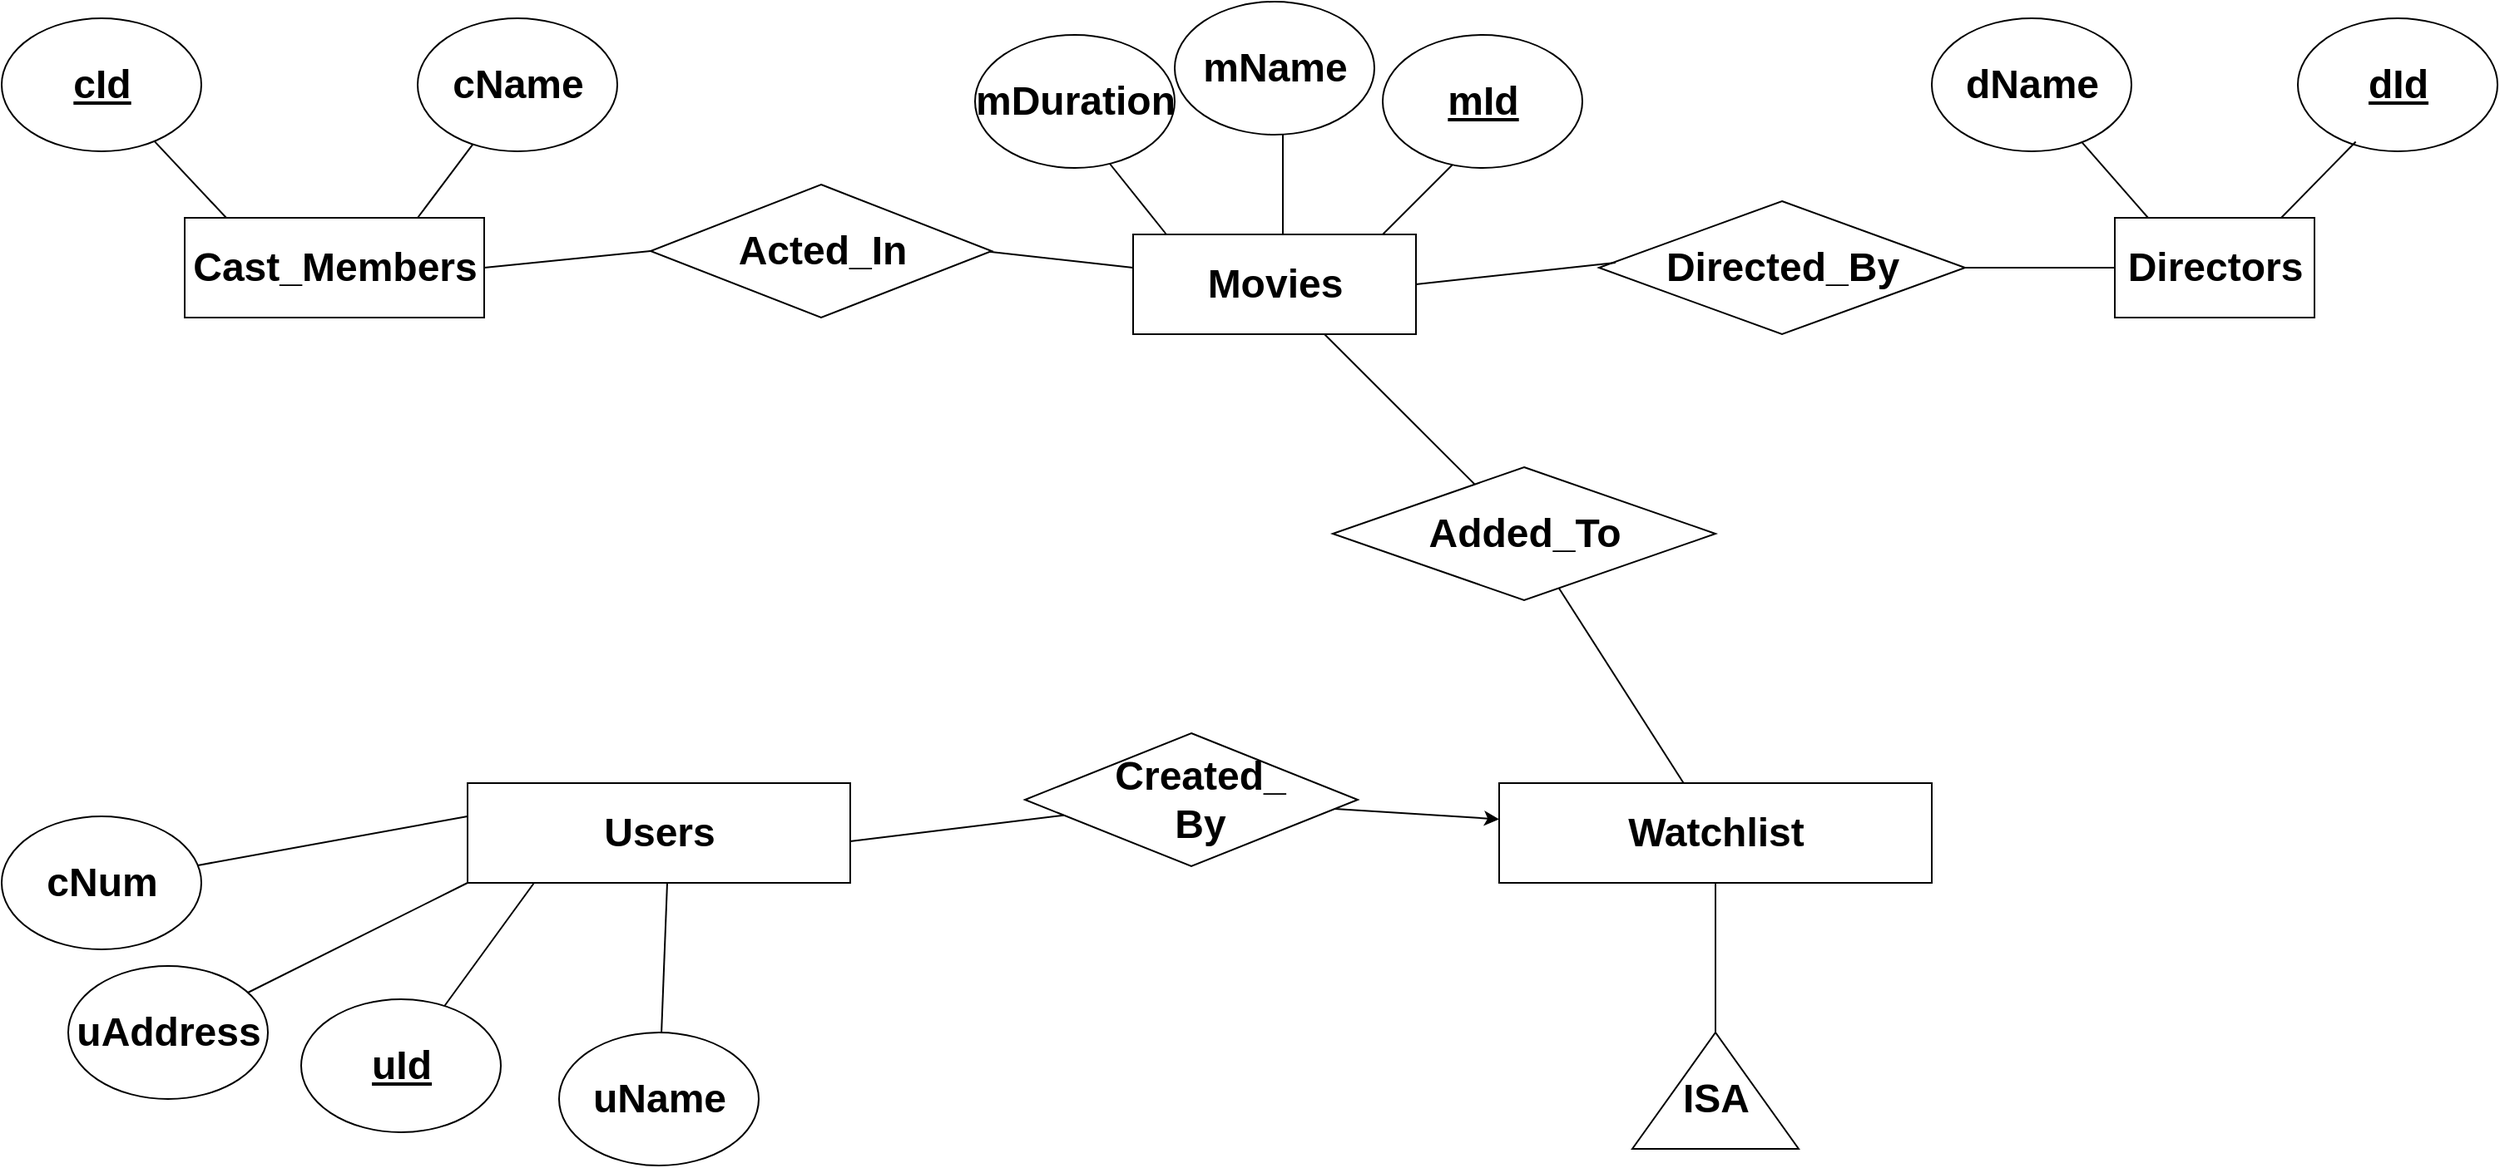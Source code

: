 <mxfile version="26.0.8">
  <diagram id="R2lEEEUBdFMjLlhIrx00" name="Page-1">
    <mxGraphModel dx="2759" dy="1013" grid="1" gridSize="10" guides="1" tooltips="1" connect="1" arrows="1" fold="1" page="1" pageScale="1" pageWidth="850" pageHeight="1100" math="0" shadow="0" extFonts="Permanent Marker^https://fonts.googleapis.com/css?family=Permanent+Marker">
      <root>
        <mxCell id="0" />
        <mxCell id="1" parent="0" />
        <mxCell id="2kyyC0OLafyG5U_MLPPI-2" value="" style="rounded=0;whiteSpace=wrap;html=1;" parent="1" vertex="1">
          <mxGeometry x="120" y="180" width="170" height="60" as="geometry" />
        </mxCell>
        <mxCell id="2kyyC0OLafyG5U_MLPPI-3" value="Movies" style="text;strokeColor=none;fillColor=none;html=1;fontSize=24;fontStyle=1;verticalAlign=middle;align=center;" parent="1" vertex="1">
          <mxGeometry x="155" y="190" width="100" height="40" as="geometry" />
        </mxCell>
        <mxCell id="2kyyC0OLafyG5U_MLPPI-4" value="" style="endArrow=none;html=1;rounded=0;" parent="1" edge="1">
          <mxGeometry width="50" height="50" relative="1" as="geometry">
            <mxPoint x="270" y="180" as="sourcePoint" />
            <mxPoint x="320" y="130" as="targetPoint" />
          </mxGeometry>
        </mxCell>
        <mxCell id="2kyyC0OLafyG5U_MLPPI-5" value="" style="endArrow=none;html=1;rounded=0;" parent="1" edge="1">
          <mxGeometry width="50" height="50" relative="1" as="geometry">
            <mxPoint x="210" y="180" as="sourcePoint" />
            <mxPoint x="210" y="110" as="targetPoint" />
          </mxGeometry>
        </mxCell>
        <mxCell id="2kyyC0OLafyG5U_MLPPI-6" value="" style="endArrow=none;html=1;rounded=0;" parent="1" edge="1">
          <mxGeometry width="50" height="50" relative="1" as="geometry">
            <mxPoint x="140" y="180" as="sourcePoint" />
            <mxPoint x="100" y="130" as="targetPoint" />
          </mxGeometry>
        </mxCell>
        <mxCell id="2kyyC0OLafyG5U_MLPPI-7" value="" style="ellipse;whiteSpace=wrap;html=1;strokeWidth=1;" parent="1" vertex="1">
          <mxGeometry x="270" y="60" width="120" height="80" as="geometry" />
        </mxCell>
        <mxCell id="2kyyC0OLafyG5U_MLPPI-8" value="&lt;u&gt;mId&lt;/u&gt;" style="text;strokeColor=none;fillColor=none;html=1;fontSize=24;fontStyle=1;verticalAlign=middle;align=center;" parent="1" vertex="1">
          <mxGeometry x="280" y="80" width="100" height="40" as="geometry" />
        </mxCell>
        <mxCell id="2kyyC0OLafyG5U_MLPPI-9" value="" style="ellipse;whiteSpace=wrap;html=1;" parent="1" vertex="1">
          <mxGeometry x="145" y="40" width="120" height="80" as="geometry" />
        </mxCell>
        <mxCell id="2kyyC0OLafyG5U_MLPPI-11" value="mName" style="text;strokeColor=none;fillColor=none;html=1;fontSize=24;fontStyle=1;verticalAlign=middle;align=center;" parent="1" vertex="1">
          <mxGeometry x="155" y="60" width="100" height="40" as="geometry" />
        </mxCell>
        <mxCell id="2kyyC0OLafyG5U_MLPPI-13" value="" style="ellipse;whiteSpace=wrap;html=1;" parent="1" vertex="1">
          <mxGeometry x="25" y="60" width="120" height="80" as="geometry" />
        </mxCell>
        <mxCell id="2kyyC0OLafyG5U_MLPPI-12" value="mDuration" style="text;strokeColor=none;fillColor=none;html=1;fontSize=24;fontStyle=1;verticalAlign=middle;align=center;" parent="1" vertex="1">
          <mxGeometry x="35" y="80" width="100" height="40" as="geometry" />
        </mxCell>
        <mxCell id="2kyyC0OLafyG5U_MLPPI-15" value="" style="rhombus;whiteSpace=wrap;html=1;" parent="1" vertex="1">
          <mxGeometry x="400" y="160" width="220" height="80" as="geometry" />
        </mxCell>
        <mxCell id="2kyyC0OLafyG5U_MLPPI-16" value="Directed_&lt;span style=&quot;background-color: transparent; color: light-dark(rgb(0, 0, 0), rgb(255, 255, 255));&quot;&gt;By&lt;/span&gt;" style="text;strokeColor=none;fillColor=none;html=1;fontSize=24;fontStyle=1;verticalAlign=middle;align=center;" parent="1" vertex="1">
          <mxGeometry x="460" y="180" width="100" height="40" as="geometry" />
        </mxCell>
        <mxCell id="2kyyC0OLafyG5U_MLPPI-18" value="" style="endArrow=none;html=1;rounded=0;entryX=0.045;entryY=0.463;entryDx=0;entryDy=0;entryPerimeter=0;" parent="1" target="2kyyC0OLafyG5U_MLPPI-15" edge="1">
          <mxGeometry width="50" height="50" relative="1" as="geometry">
            <mxPoint x="290" y="210" as="sourcePoint" />
            <mxPoint x="340" y="160" as="targetPoint" />
          </mxGeometry>
        </mxCell>
        <mxCell id="2kyyC0OLafyG5U_MLPPI-19" value="" style="rounded=0;whiteSpace=wrap;html=1;" parent="1" vertex="1">
          <mxGeometry x="710" y="170" width="120" height="60" as="geometry" />
        </mxCell>
        <mxCell id="2kyyC0OLafyG5U_MLPPI-20" value="Directors" style="text;strokeColor=none;fillColor=none;html=1;fontSize=24;fontStyle=1;verticalAlign=middle;align=center;" parent="1" vertex="1">
          <mxGeometry x="720" y="180" width="100" height="40" as="geometry" />
        </mxCell>
        <mxCell id="2kyyC0OLafyG5U_MLPPI-21" value="" style="endArrow=none;html=1;rounded=0;entryX=0;entryY=0.5;entryDx=0;entryDy=0;" parent="1" target="2kyyC0OLafyG5U_MLPPI-19" edge="1">
          <mxGeometry width="50" height="50" relative="1" as="geometry">
            <mxPoint x="620" y="200" as="sourcePoint" />
            <mxPoint x="670" y="150" as="targetPoint" />
          </mxGeometry>
        </mxCell>
        <mxCell id="2kyyC0OLafyG5U_MLPPI-22" value="" style="ellipse;whiteSpace=wrap;html=1;" parent="1" vertex="1">
          <mxGeometry x="600" y="50" width="120" height="80" as="geometry" />
        </mxCell>
        <mxCell id="2kyyC0OLafyG5U_MLPPI-23" value="dName" style="text;strokeColor=none;fillColor=none;html=1;fontSize=24;fontStyle=1;verticalAlign=middle;align=center;" parent="1" vertex="1">
          <mxGeometry x="610" y="70" width="100" height="40" as="geometry" />
        </mxCell>
        <mxCell id="2kyyC0OLafyG5U_MLPPI-24" value="" style="ellipse;whiteSpace=wrap;html=1;" parent="1" vertex="1">
          <mxGeometry x="820" y="50" width="120" height="80" as="geometry" />
        </mxCell>
        <mxCell id="2kyyC0OLafyG5U_MLPPI-25" value="&lt;u&gt;dId&lt;/u&gt;" style="text;strokeColor=none;fillColor=none;html=1;fontSize=24;fontStyle=1;verticalAlign=middle;align=center;" parent="1" vertex="1">
          <mxGeometry x="830" y="70" width="100" height="40" as="geometry" />
        </mxCell>
        <mxCell id="2kyyC0OLafyG5U_MLPPI-26" value="" style="endArrow=none;html=1;rounded=0;entryX=0.29;entryY=0.928;entryDx=0;entryDy=0;entryPerimeter=0;" parent="1" target="2kyyC0OLafyG5U_MLPPI-24" edge="1">
          <mxGeometry width="50" height="50" relative="1" as="geometry">
            <mxPoint x="810" y="170" as="sourcePoint" />
            <mxPoint x="850" y="130" as="targetPoint" />
          </mxGeometry>
        </mxCell>
        <mxCell id="2kyyC0OLafyG5U_MLPPI-27" value="" style="endArrow=none;html=1;rounded=0;" parent="1" target="2kyyC0OLafyG5U_MLPPI-22" edge="1">
          <mxGeometry width="50" height="50" relative="1" as="geometry">
            <mxPoint x="730" y="170" as="sourcePoint" />
            <mxPoint x="780" y="120" as="targetPoint" />
          </mxGeometry>
        </mxCell>
        <mxCell id="2kyyC0OLafyG5U_MLPPI-28" value="" style="endArrow=none;html=1;rounded=0;" parent="1" edge="1">
          <mxGeometry width="50" height="50" relative="1" as="geometry">
            <mxPoint x="30" y="190" as="sourcePoint" />
            <mxPoint x="120" y="200" as="targetPoint" />
          </mxGeometry>
        </mxCell>
        <mxCell id="2kyyC0OLafyG5U_MLPPI-29" value="" style="rhombus;whiteSpace=wrap;html=1;" parent="1" vertex="1">
          <mxGeometry x="-170" y="150" width="205" height="80" as="geometry" />
        </mxCell>
        <mxCell id="2kyyC0OLafyG5U_MLPPI-30" value="Acted_&lt;span style=&quot;background-color: transparent; color: light-dark(rgb(0, 0, 0), rgb(255, 255, 255));&quot;&gt;In&lt;/span&gt;" style="text;strokeColor=none;fillColor=none;html=1;fontSize=24;fontStyle=1;verticalAlign=middle;align=center;" parent="1" vertex="1">
          <mxGeometry x="-117.5" y="170" width="100" height="40" as="geometry" />
        </mxCell>
        <mxCell id="2kyyC0OLafyG5U_MLPPI-31" value="" style="endArrow=none;html=1;rounded=0;" parent="1" edge="1">
          <mxGeometry width="50" height="50" relative="1" as="geometry">
            <mxPoint x="-270" y="200" as="sourcePoint" />
            <mxPoint x="-170" y="190" as="targetPoint" />
          </mxGeometry>
        </mxCell>
        <mxCell id="2kyyC0OLafyG5U_MLPPI-32" value="" style="rounded=0;whiteSpace=wrap;html=1;" parent="1" vertex="1">
          <mxGeometry x="-450" y="170" width="180" height="60" as="geometry" />
        </mxCell>
        <mxCell id="2kyyC0OLafyG5U_MLPPI-33" value="Cast_Members" style="text;strokeColor=none;fillColor=none;html=1;fontSize=24;fontStyle=1;verticalAlign=middle;align=center;" parent="1" vertex="1">
          <mxGeometry x="-410" y="180" width="100" height="40" as="geometry" />
        </mxCell>
        <mxCell id="2kyyC0OLafyG5U_MLPPI-34" value="" style="ellipse;whiteSpace=wrap;html=1;" parent="1" vertex="1">
          <mxGeometry x="-560" y="50" width="120" height="80" as="geometry" />
        </mxCell>
        <mxCell id="2kyyC0OLafyG5U_MLPPI-35" value="&lt;u&gt;cId&lt;/u&gt;" style="text;strokeColor=none;fillColor=none;html=1;fontSize=24;fontStyle=1;verticalAlign=middle;align=center;" parent="1" vertex="1">
          <mxGeometry x="-550" y="70" width="100" height="40" as="geometry" />
        </mxCell>
        <mxCell id="2kyyC0OLafyG5U_MLPPI-36" value="" style="ellipse;whiteSpace=wrap;html=1;" parent="1" vertex="1">
          <mxGeometry x="-310" y="50" width="120" height="80" as="geometry" />
        </mxCell>
        <mxCell id="2kyyC0OLafyG5U_MLPPI-37" value="cName" style="text;strokeColor=none;fillColor=none;html=1;fontSize=24;fontStyle=1;verticalAlign=middle;align=center;" parent="1" vertex="1">
          <mxGeometry x="-300" y="70" width="100" height="40" as="geometry" />
        </mxCell>
        <mxCell id="2kyyC0OLafyG5U_MLPPI-38" value="" style="endArrow=none;html=1;rounded=0;" parent="1" target="2kyyC0OLafyG5U_MLPPI-36" edge="1">
          <mxGeometry width="50" height="50" relative="1" as="geometry">
            <mxPoint x="-310" y="170" as="sourcePoint" />
            <mxPoint x="-310" y="140" as="targetPoint" />
          </mxGeometry>
        </mxCell>
        <mxCell id="2kyyC0OLafyG5U_MLPPI-40" value="" style="endArrow=none;html=1;rounded=0;" parent="1" target="2kyyC0OLafyG5U_MLPPI-34" edge="1">
          <mxGeometry width="50" height="50" relative="1" as="geometry">
            <mxPoint x="-425" y="170" as="sourcePoint" />
            <mxPoint x="-375" y="120" as="targetPoint" />
          </mxGeometry>
        </mxCell>
        <mxCell id="2kyyC0OLafyG5U_MLPPI-41" value="" style="rounded=0;whiteSpace=wrap;html=1;" parent="1" vertex="1">
          <mxGeometry x="-280" y="510" width="230" height="60" as="geometry" />
        </mxCell>
        <mxCell id="2kyyC0OLafyG5U_MLPPI-42" value="Users" style="text;strokeColor=none;fillColor=none;html=1;fontSize=24;fontStyle=1;verticalAlign=middle;align=center;" parent="1" vertex="1">
          <mxGeometry x="-215" y="520" width="100" height="40" as="geometry" />
        </mxCell>
        <mxCell id="2kyyC0OLafyG5U_MLPPI-43" value="" style="endArrow=none;html=1;rounded=0;" parent="1" source="2kyyC0OLafyG5U_MLPPI-45" edge="1">
          <mxGeometry width="50" height="50" relative="1" as="geometry">
            <mxPoint x="-320" y="600" as="sourcePoint" />
            <mxPoint x="-240" y="570" as="targetPoint" />
          </mxGeometry>
        </mxCell>
        <mxCell id="2kyyC0OLafyG5U_MLPPI-44" value="" style="endArrow=none;html=1;rounded=0;" parent="1" target="2kyyC0OLafyG5U_MLPPI-47" edge="1">
          <mxGeometry width="50" height="50" relative="1" as="geometry">
            <mxPoint x="-160" y="570" as="sourcePoint" />
            <mxPoint x="-160" y="620" as="targetPoint" />
          </mxGeometry>
        </mxCell>
        <mxCell id="2kyyC0OLafyG5U_MLPPI-45" value="" style="ellipse;whiteSpace=wrap;html=1;" parent="1" vertex="1">
          <mxGeometry x="-380" y="640" width="120" height="80" as="geometry" />
        </mxCell>
        <mxCell id="2kyyC0OLafyG5U_MLPPI-46" value="&lt;u&gt;uId&lt;/u&gt;" style="text;strokeColor=none;fillColor=none;html=1;fontSize=24;fontStyle=1;verticalAlign=middle;align=center;" parent="1" vertex="1">
          <mxGeometry x="-370" y="660" width="100" height="40" as="geometry" />
        </mxCell>
        <mxCell id="2kyyC0OLafyG5U_MLPPI-47" value="" style="ellipse;whiteSpace=wrap;html=1;" parent="1" vertex="1">
          <mxGeometry x="-225" y="660" width="120" height="80" as="geometry" />
        </mxCell>
        <mxCell id="2kyyC0OLafyG5U_MLPPI-48" value="uName" style="text;strokeColor=none;fillColor=none;html=1;fontSize=24;fontStyle=1;verticalAlign=middle;align=center;" parent="1" vertex="1">
          <mxGeometry x="-215" y="680" width="100" height="40" as="geometry" />
        </mxCell>
        <mxCell id="2kyyC0OLafyG5U_MLPPI-50" value="" style="ellipse;whiteSpace=wrap;html=1;" parent="1" vertex="1">
          <mxGeometry x="-560" y="530" width="120" height="80" as="geometry" />
        </mxCell>
        <mxCell id="2kyyC0OLafyG5U_MLPPI-51" value="cNum" style="text;strokeColor=none;fillColor=none;html=1;fontSize=24;fontStyle=1;verticalAlign=middle;align=center;" parent="1" vertex="1">
          <mxGeometry x="-550" y="550" width="100" height="40" as="geometry" />
        </mxCell>
        <mxCell id="2kyyC0OLafyG5U_MLPPI-52" value="" style="endArrow=none;html=1;rounded=0;" parent="1" source="2kyyC0OLafyG5U_MLPPI-50" edge="1">
          <mxGeometry width="50" height="50" relative="1" as="geometry">
            <mxPoint x="-370" y="550" as="sourcePoint" />
            <mxPoint x="-280" y="530" as="targetPoint" />
          </mxGeometry>
        </mxCell>
        <mxCell id="2kyyC0OLafyG5U_MLPPI-53" value="" style="ellipse;whiteSpace=wrap;html=1;" parent="1" vertex="1">
          <mxGeometry x="-520" y="620" width="120" height="80" as="geometry" />
        </mxCell>
        <mxCell id="2kyyC0OLafyG5U_MLPPI-54" value="uAddress" style="text;strokeColor=none;fillColor=none;html=1;fontSize=24;fontStyle=1;verticalAlign=middle;align=center;" parent="1" vertex="1">
          <mxGeometry x="-510" y="640" width="100" height="40" as="geometry" />
        </mxCell>
        <mxCell id="2kyyC0OLafyG5U_MLPPI-55" value="" style="endArrow=none;html=1;rounded=0;" parent="1" source="2kyyC0OLafyG5U_MLPPI-53" edge="1">
          <mxGeometry width="50" height="50" relative="1" as="geometry">
            <mxPoint x="-330" y="620" as="sourcePoint" />
            <mxPoint x="-280" y="570" as="targetPoint" />
          </mxGeometry>
        </mxCell>
        <mxCell id="3MYASQ_tbwZk-lHEeH4o-1" value="" style="rounded=0;whiteSpace=wrap;html=1;" vertex="1" parent="1">
          <mxGeometry x="340" y="510" width="260" height="60" as="geometry" />
        </mxCell>
        <mxCell id="3MYASQ_tbwZk-lHEeH4o-2" value="Watchlist" style="text;strokeColor=none;fillColor=none;html=1;fontSize=24;fontStyle=1;verticalAlign=middle;align=center;" vertex="1" parent="1">
          <mxGeometry x="420" y="520" width="100" height="40" as="geometry" />
        </mxCell>
        <mxCell id="3MYASQ_tbwZk-lHEeH4o-3" value="" style="rhombus;whiteSpace=wrap;html=1;" vertex="1" parent="1">
          <mxGeometry x="55" y="480" width="200" height="80" as="geometry" />
        </mxCell>
        <mxCell id="3MYASQ_tbwZk-lHEeH4o-4" value="Created_&lt;div&gt;By&lt;/div&gt;" style="text;strokeColor=none;fillColor=none;html=1;fontSize=24;fontStyle=1;verticalAlign=middle;align=center;" vertex="1" parent="1">
          <mxGeometry x="110" y="500" width="100" height="40" as="geometry" />
        </mxCell>
        <mxCell id="3MYASQ_tbwZk-lHEeH4o-6" value="" style="endArrow=none;html=1;rounded=0;" edge="1" parent="1" target="3MYASQ_tbwZk-lHEeH4o-3">
          <mxGeometry width="50" height="50" relative="1" as="geometry">
            <mxPoint x="-50" y="545" as="sourcePoint" />
            <mxPoint y="495" as="targetPoint" />
          </mxGeometry>
        </mxCell>
        <mxCell id="3MYASQ_tbwZk-lHEeH4o-9" value="" style="rhombus;whiteSpace=wrap;html=1;" vertex="1" parent="1">
          <mxGeometry x="240" y="320" width="230" height="80" as="geometry" />
        </mxCell>
        <mxCell id="3MYASQ_tbwZk-lHEeH4o-10" value="Added_To" style="text;strokeColor=none;fillColor=none;html=1;fontSize=24;fontStyle=1;verticalAlign=middle;align=center;" vertex="1" parent="1">
          <mxGeometry x="305" y="340" width="100" height="40" as="geometry" />
        </mxCell>
        <mxCell id="3MYASQ_tbwZk-lHEeH4o-11" value="" style="endArrow=none;html=1;rounded=0;" edge="1" parent="1" source="3MYASQ_tbwZk-lHEeH4o-9" target="2kyyC0OLafyG5U_MLPPI-2">
          <mxGeometry width="50" height="50" relative="1" as="geometry">
            <mxPoint x="130" y="490" as="sourcePoint" />
            <mxPoint x="180" y="440" as="targetPoint" />
          </mxGeometry>
        </mxCell>
        <mxCell id="3MYASQ_tbwZk-lHEeH4o-12" value="" style="endArrow=none;html=1;rounded=0;" edge="1" parent="1" source="3MYASQ_tbwZk-lHEeH4o-1" target="3MYASQ_tbwZk-lHEeH4o-9">
          <mxGeometry width="50" height="50" relative="1" as="geometry">
            <mxPoint x="330" y="430" as="sourcePoint" />
            <mxPoint x="380" y="380" as="targetPoint" />
          </mxGeometry>
        </mxCell>
        <mxCell id="3MYASQ_tbwZk-lHEeH4o-13" value="" style="verticalLabelPosition=bottom;verticalAlign=top;html=1;shape=mxgraph.basic.acute_triangle;dx=0.5;" vertex="1" parent="1">
          <mxGeometry x="420" y="660" width="100" height="70" as="geometry" />
        </mxCell>
        <mxCell id="3MYASQ_tbwZk-lHEeH4o-14" value="ISA" style="text;strokeColor=none;fillColor=none;html=1;fontSize=24;fontStyle=1;verticalAlign=middle;align=center;" vertex="1" parent="1">
          <mxGeometry x="420" y="680" width="100" height="40" as="geometry" />
        </mxCell>
        <mxCell id="3MYASQ_tbwZk-lHEeH4o-15" value="" style="endArrow=none;html=1;rounded=0;exitX=0;exitY=0;exitDx=50;exitDy=0;exitPerimeter=0;" edge="1" parent="1" source="3MYASQ_tbwZk-lHEeH4o-13" target="3MYASQ_tbwZk-lHEeH4o-1">
          <mxGeometry width="50" height="50" relative="1" as="geometry">
            <mxPoint x="425" y="630" as="sourcePoint" />
            <mxPoint x="475" y="580" as="targetPoint" />
          </mxGeometry>
        </mxCell>
        <mxCell id="3MYASQ_tbwZk-lHEeH4o-16" value="" style="endArrow=classic;html=1;rounded=0;" edge="1" parent="1" source="3MYASQ_tbwZk-lHEeH4o-3" target="3MYASQ_tbwZk-lHEeH4o-1">
          <mxGeometry width="50" height="50" relative="1" as="geometry">
            <mxPoint x="130" y="490" as="sourcePoint" />
            <mxPoint x="180" y="440" as="targetPoint" />
          </mxGeometry>
        </mxCell>
      </root>
    </mxGraphModel>
  </diagram>
</mxfile>
